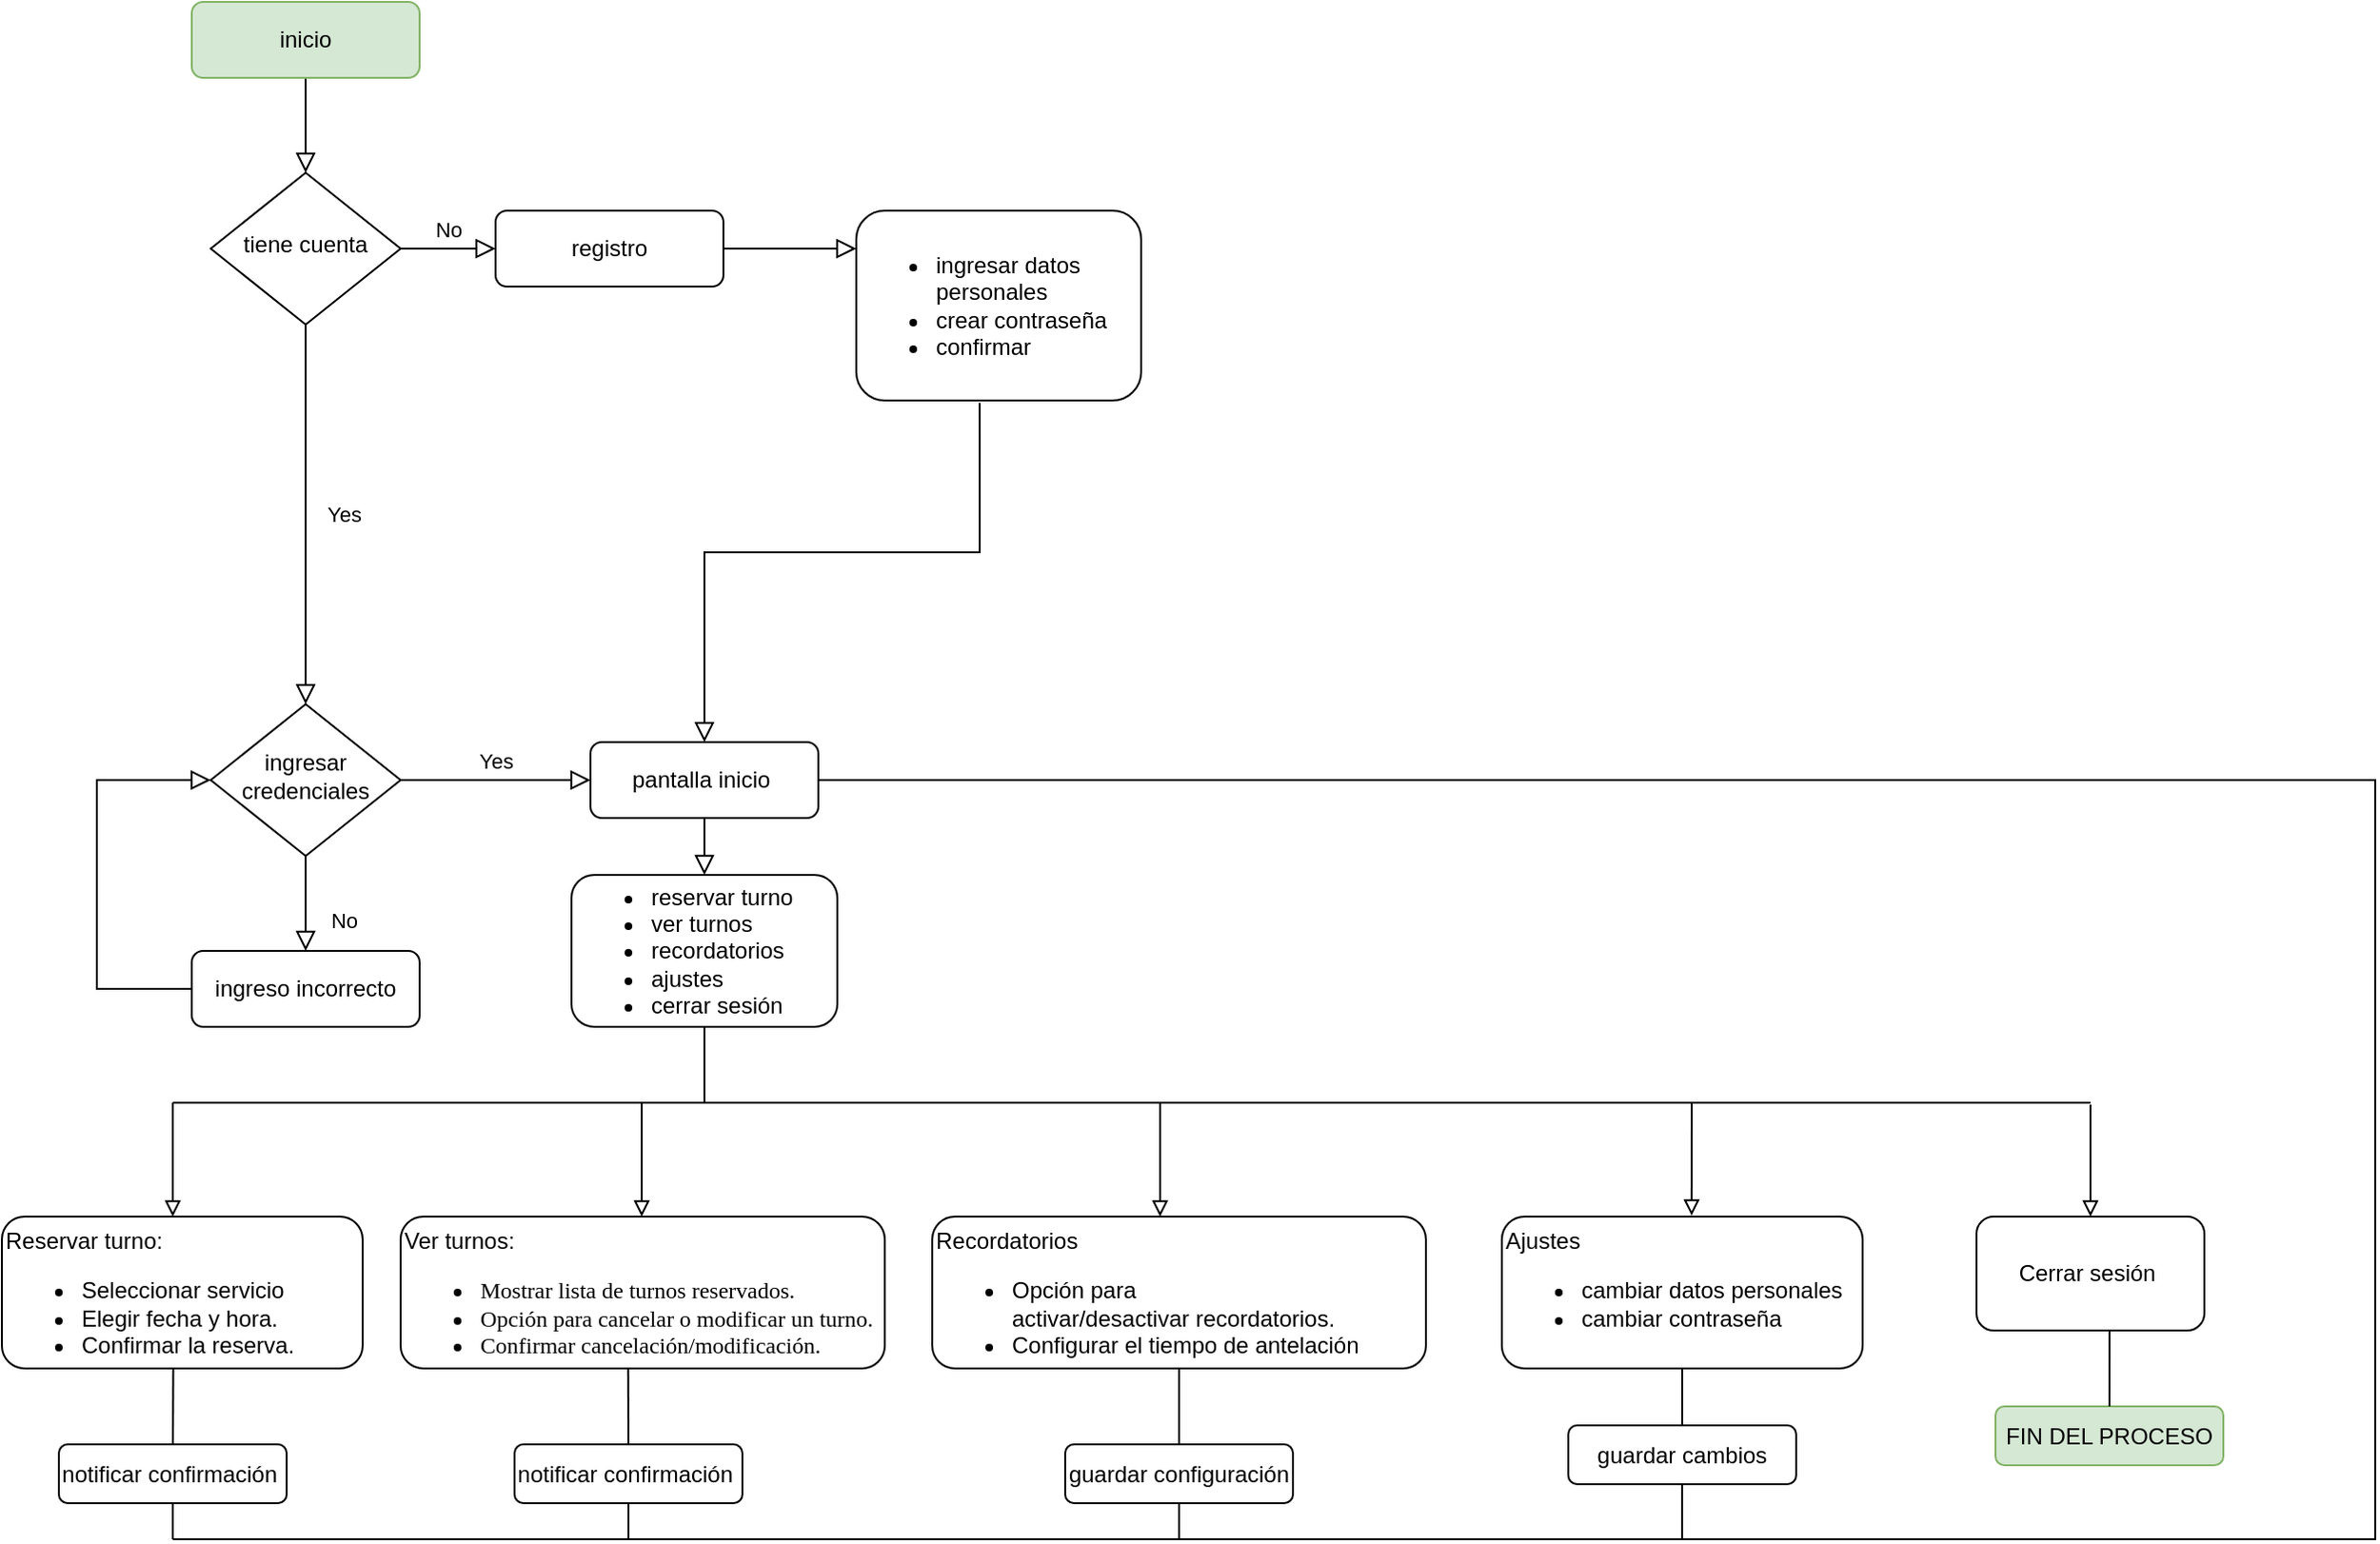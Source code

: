 <mxfile version="24.8.2">
  <diagram id="C5RBs43oDa-KdzZeNtuy" name="Page-1">
    <mxGraphModel grid="1" page="1" gridSize="10" guides="1" tooltips="1" connect="1" arrows="1" fold="1" pageScale="1" pageWidth="827" pageHeight="1169" math="0" shadow="0">
      <root>
        <mxCell id="WIyWlLk6GJQsqaUBKTNV-0" />
        <mxCell id="WIyWlLk6GJQsqaUBKTNV-1" parent="WIyWlLk6GJQsqaUBKTNV-0" />
        <mxCell id="WIyWlLk6GJQsqaUBKTNV-2" value="" style="rounded=0;html=1;jettySize=auto;orthogonalLoop=1;fontSize=11;endArrow=block;endFill=0;endSize=8;strokeWidth=1;shadow=0;labelBackgroundColor=none;edgeStyle=orthogonalEdgeStyle;" edge="1" parent="WIyWlLk6GJQsqaUBKTNV-1" source="WIyWlLk6GJQsqaUBKTNV-3" target="WIyWlLk6GJQsqaUBKTNV-6">
          <mxGeometry relative="1" as="geometry" />
        </mxCell>
        <mxCell id="WIyWlLk6GJQsqaUBKTNV-3" value="inicio" style="rounded=1;whiteSpace=wrap;html=1;fontSize=12;glass=0;strokeWidth=1;shadow=0;fillColor=#d5e8d4;strokeColor=#82b366;" vertex="1" parent="WIyWlLk6GJQsqaUBKTNV-1">
          <mxGeometry x="110" y="20" width="120" height="40" as="geometry" />
        </mxCell>
        <mxCell id="WIyWlLk6GJQsqaUBKTNV-4" value="Yes" style="rounded=0;html=1;jettySize=auto;orthogonalLoop=1;fontSize=11;endArrow=block;endFill=0;endSize=8;strokeWidth=1;shadow=0;labelBackgroundColor=none;edgeStyle=orthogonalEdgeStyle;" edge="1" parent="WIyWlLk6GJQsqaUBKTNV-1" source="WIyWlLk6GJQsqaUBKTNV-6" target="WIyWlLk6GJQsqaUBKTNV-10">
          <mxGeometry y="20" relative="1" as="geometry">
            <mxPoint as="offset" />
          </mxGeometry>
        </mxCell>
        <mxCell id="WIyWlLk6GJQsqaUBKTNV-5" value="No" style="edgeStyle=orthogonalEdgeStyle;rounded=0;html=1;jettySize=auto;orthogonalLoop=1;fontSize=11;endArrow=block;endFill=0;endSize=8;strokeWidth=1;shadow=0;labelBackgroundColor=none;" edge="1" parent="WIyWlLk6GJQsqaUBKTNV-1" source="WIyWlLk6GJQsqaUBKTNV-6" target="WIyWlLk6GJQsqaUBKTNV-7">
          <mxGeometry y="10" relative="1" as="geometry">
            <mxPoint as="offset" />
          </mxGeometry>
        </mxCell>
        <mxCell id="WIyWlLk6GJQsqaUBKTNV-6" value="tiene cuenta" style="rhombus;whiteSpace=wrap;html=1;shadow=0;fontFamily=Helvetica;fontSize=12;align=center;strokeWidth=1;spacing=6;spacingTop=-4;" vertex="1" parent="WIyWlLk6GJQsqaUBKTNV-1">
          <mxGeometry x="120" y="110" width="100" height="80" as="geometry" />
        </mxCell>
        <mxCell id="JE8dHIYWlBJsrxBckfJM-1" value="" style="edgeStyle=none;curved=1;rounded=0;orthogonalLoop=1;jettySize=auto;html=1;fontSize=12;startSize=8;endSize=8;endArrow=block;endFill=0;" edge="1" parent="WIyWlLk6GJQsqaUBKTNV-1" source="WIyWlLk6GJQsqaUBKTNV-7">
          <mxGeometry relative="1" as="geometry">
            <mxPoint x="460" y="150" as="targetPoint" />
          </mxGeometry>
        </mxCell>
        <mxCell id="WIyWlLk6GJQsqaUBKTNV-7" value="registro" style="rounded=1;whiteSpace=wrap;html=1;fontSize=12;glass=0;strokeWidth=1;shadow=0;" vertex="1" parent="WIyWlLk6GJQsqaUBKTNV-1">
          <mxGeometry x="270" y="130" width="120" height="40" as="geometry" />
        </mxCell>
        <mxCell id="WIyWlLk6GJQsqaUBKTNV-8" value="No" style="rounded=0;html=1;jettySize=auto;orthogonalLoop=1;fontSize=11;endArrow=block;endFill=0;endSize=8;strokeWidth=1;shadow=0;labelBackgroundColor=none;edgeStyle=orthogonalEdgeStyle;" edge="1" parent="WIyWlLk6GJQsqaUBKTNV-1" source="WIyWlLk6GJQsqaUBKTNV-10" target="WIyWlLk6GJQsqaUBKTNV-11">
          <mxGeometry x="0.333" y="20" relative="1" as="geometry">
            <mxPoint as="offset" />
          </mxGeometry>
        </mxCell>
        <mxCell id="WIyWlLk6GJQsqaUBKTNV-9" value="Yes" style="edgeStyle=orthogonalEdgeStyle;rounded=0;html=1;jettySize=auto;orthogonalLoop=1;fontSize=11;endArrow=block;endFill=0;endSize=8;strokeWidth=1;shadow=0;labelBackgroundColor=none;" edge="1" parent="WIyWlLk6GJQsqaUBKTNV-1" source="WIyWlLk6GJQsqaUBKTNV-10" target="WIyWlLk6GJQsqaUBKTNV-12">
          <mxGeometry y="10" relative="1" as="geometry">
            <mxPoint as="offset" />
          </mxGeometry>
        </mxCell>
        <mxCell id="JE8dHIYWlBJsrxBckfJM-9" value="" style="edgeStyle=orthogonalEdgeStyle;rounded=0;orthogonalLoop=1;jettySize=auto;html=1;fontSize=12;startSize=8;endSize=8;exitX=0;exitY=0.5;exitDx=0;exitDy=0;entryX=0;entryY=0.5;entryDx=0;entryDy=0;endArrow=block;endFill=0;" edge="1" parent="WIyWlLk6GJQsqaUBKTNV-1" source="WIyWlLk6GJQsqaUBKTNV-11" target="WIyWlLk6GJQsqaUBKTNV-10">
          <mxGeometry relative="1" as="geometry">
            <mxPoint x="60" y="380" as="targetPoint" />
            <Array as="points">
              <mxPoint x="60" y="540" />
              <mxPoint x="60" y="430" />
            </Array>
          </mxGeometry>
        </mxCell>
        <mxCell id="WIyWlLk6GJQsqaUBKTNV-10" value="ingresar credenciales" style="rhombus;whiteSpace=wrap;html=1;shadow=0;fontFamily=Helvetica;fontSize=12;align=center;strokeWidth=1;spacing=6;spacingTop=-4;" vertex="1" parent="WIyWlLk6GJQsqaUBKTNV-1">
          <mxGeometry x="120" y="390" width="100" height="80" as="geometry" />
        </mxCell>
        <mxCell id="WIyWlLk6GJQsqaUBKTNV-11" value="ingreso incorrecto" style="rounded=1;whiteSpace=wrap;html=1;fontSize=12;glass=0;strokeWidth=1;shadow=0;" vertex="1" parent="WIyWlLk6GJQsqaUBKTNV-1">
          <mxGeometry x="110" y="520" width="120" height="40" as="geometry" />
        </mxCell>
        <mxCell id="JE8dHIYWlBJsrxBckfJM-11" value="" style="edgeStyle=none;curved=1;rounded=0;orthogonalLoop=1;jettySize=auto;html=1;fontSize=12;startSize=8;endSize=8;endArrow=block;endFill=0;" edge="1" parent="WIyWlLk6GJQsqaUBKTNV-1" source="WIyWlLk6GJQsqaUBKTNV-12" target="JE8dHIYWlBJsrxBckfJM-10">
          <mxGeometry relative="1" as="geometry" />
        </mxCell>
        <mxCell id="WIyWlLk6GJQsqaUBKTNV-12" value="pantalla inicio&amp;nbsp;" style="rounded=1;whiteSpace=wrap;html=1;fontSize=12;glass=0;strokeWidth=1;shadow=0;" vertex="1" parent="WIyWlLk6GJQsqaUBKTNV-1">
          <mxGeometry x="320" y="410" width="120" height="40" as="geometry" />
        </mxCell>
        <mxCell id="JE8dHIYWlBJsrxBckfJM-2" value="&lt;ul&gt;&lt;li&gt;ingresar datos personales&lt;/li&gt;&lt;li&gt;crear contraseña&lt;/li&gt;&lt;li&gt;confirmar&lt;/li&gt;&lt;/ul&gt;" style="rounded=1;whiteSpace=wrap;html=1;fontSize=12;glass=0;strokeWidth=1;shadow=0;align=left;" vertex="1" parent="WIyWlLk6GJQsqaUBKTNV-1">
          <mxGeometry x="460" y="130" width="150" height="100" as="geometry" />
        </mxCell>
        <mxCell id="JE8dHIYWlBJsrxBckfJM-7" style="edgeStyle=orthogonalEdgeStyle;rounded=0;orthogonalLoop=1;jettySize=auto;html=1;fontSize=12;startSize=8;endSize=8;entryX=0.5;entryY=0;entryDx=0;entryDy=0;exitX=0.433;exitY=1.012;exitDx=0;exitDy=0;exitPerimeter=0;endArrow=block;endFill=0;" edge="1" parent="WIyWlLk6GJQsqaUBKTNV-1" source="JE8dHIYWlBJsrxBckfJM-2" target="WIyWlLk6GJQsqaUBKTNV-12">
          <mxGeometry relative="1" as="geometry">
            <mxPoint x="170" y="310" as="targetPoint" />
            <mxPoint x="520" y="340" as="sourcePoint" />
            <Array as="points">
              <mxPoint x="525" y="310" />
              <mxPoint x="380" y="310" />
            </Array>
          </mxGeometry>
        </mxCell>
        <mxCell id="ypu2Vg9RFGPd9_Xvg0_a-11" value="" style="edgeStyle=none;curved=0;rounded=0;orthogonalLoop=1;jettySize=auto;html=1;fontSize=12;strokeWidth=1;endArrow=block;endFill=0;" edge="1" parent="WIyWlLk6GJQsqaUBKTNV-1">
          <mxGeometry relative="1" as="geometry">
            <mxPoint x="100" y="600" as="sourcePoint" />
            <mxPoint x="100" y="660" as="targetPoint" />
          </mxGeometry>
        </mxCell>
        <mxCell id="ypu2Vg9RFGPd9_Xvg0_a-15" value="" style="edgeStyle=none;curved=1;rounded=0;orthogonalLoop=1;jettySize=auto;html=1;fontSize=12;startSize=8;endSize=8;endArrow=none;endFill=0;" edge="1" parent="WIyWlLk6GJQsqaUBKTNV-1" source="JE8dHIYWlBJsrxBckfJM-10">
          <mxGeometry relative="1" as="geometry">
            <mxPoint x="380" y="600" as="targetPoint" />
          </mxGeometry>
        </mxCell>
        <mxCell id="JE8dHIYWlBJsrxBckfJM-10" value="&lt;ul&gt;&lt;li&gt;reservar turno&lt;/li&gt;&lt;li&gt;ver turnos&lt;/li&gt;&lt;li&gt;recordatorios&lt;/li&gt;&lt;li&gt;ajustes&lt;/li&gt;&lt;li&gt;cerrar sesión&lt;/li&gt;&lt;/ul&gt;" style="whiteSpace=wrap;html=1;rounded=1;glass=0;strokeWidth=1;shadow=0;align=left;" vertex="1" parent="WIyWlLk6GJQsqaUBKTNV-1">
          <mxGeometry x="310" y="480" width="140" height="80" as="geometry" />
        </mxCell>
        <mxCell id="JE8dHIYWlBJsrxBckfJM-12" value="&lt;p style=&quot;&quot;&gt;&lt;font style=&quot;font-size: 12px;&quot;&gt;Reservar turno:&lt;/font&gt;&lt;/p&gt;&lt;p style=&quot;&quot;&gt;&lt;/p&gt;&lt;ul&gt;&lt;li&gt;&lt;span style=&quot;background-color: initial;&quot;&gt;Seleccionar servicio&lt;/span&gt;&lt;/li&gt;&lt;li&gt;&lt;span style=&quot;background-color: initial;&quot;&gt;Elegir fecha y hora.&lt;/span&gt;&lt;/li&gt;&lt;li&gt;&lt;span style=&quot;background-color: initial;&quot;&gt;Confirmar la reserva.&lt;/span&gt;&lt;/li&gt;&lt;/ul&gt;&lt;p&gt;&lt;/p&gt;&lt;p&gt;&lt;/p&gt;" style="whiteSpace=wrap;html=1;rounded=1;glass=0;strokeWidth=1;shadow=0;align=left;" vertex="1" parent="WIyWlLk6GJQsqaUBKTNV-1">
          <mxGeometry x="10" y="660" width="190" height="80" as="geometry" />
        </mxCell>
        <mxCell id="ypu2Vg9RFGPd9_Xvg0_a-2" value="&lt;p style=&quot;&quot;&gt;&lt;font face=&quot;Helvetica&quot; style=&quot;font-size: 12px;&quot;&gt;Ver turnos:&lt;/font&gt;&lt;/p&gt;&lt;p style=&quot;&quot;&gt;&lt;/p&gt;&lt;ul&gt;&lt;li&gt;&lt;span style=&quot;background-color: initial;&quot;&gt;&lt;font face=&quot;uUCGIl41hQaoVvfJ0PYn&quot;&gt;Mostrar lista de turnos&amp;nbsp;&lt;/font&gt;&lt;/span&gt;&lt;span style=&quot;background-color: initial; font-family: uUCGIl41hQaoVvfJ0PYn;&quot;&gt;reservados.&lt;/span&gt;&lt;/li&gt;&lt;li&gt;&lt;span style=&quot;background-color: initial;&quot;&gt;&lt;font face=&quot;uUCGIl41hQaoVvfJ0PYn&quot;&gt;Opción para cancelar o modificar&amp;nbsp;&lt;/font&gt;&lt;/span&gt;&lt;span style=&quot;background-color: initial; font-family: uUCGIl41hQaoVvfJ0PYn;&quot;&gt;un turno.&lt;/span&gt;&lt;/li&gt;&lt;li&gt;&lt;font style=&quot;font-family: uUCGIl41hQaoVvfJ0PYn; background-color: initial;&quot;&gt;Confirmar cancelación/modificación&lt;/font&gt;&lt;span style=&quot;font-family: uUCGIl41hQaoVvfJ0PYn; background-color: initial;&quot;&gt;.&lt;/span&gt;&lt;/li&gt;&lt;/ul&gt;&lt;p&gt;&lt;/p&gt;&lt;p&gt;&lt;/p&gt;&lt;p&gt;&lt;/p&gt;" style="whiteSpace=wrap;html=1;rounded=1;glass=0;strokeWidth=1;shadow=0;align=left;" vertex="1" parent="WIyWlLk6GJQsqaUBKTNV-1">
          <mxGeometry x="220" y="660" width="255" height="80" as="geometry" />
        </mxCell>
        <mxCell id="ypu2Vg9RFGPd9_Xvg0_a-5" value="&lt;p style=&quot;&quot;&gt;&lt;font style=&quot;font-size: 12px;&quot; face=&quot;Helvetica&quot;&gt;&lt;span style=&quot;background-color: initial;&quot;&gt;&lt;span style=&quot;&quot;&gt;Recordatorios&lt;br&gt;&lt;/span&gt;&lt;/span&gt;&lt;/font&gt;&lt;/p&gt;&lt;ul&gt;&lt;li&gt;&lt;font style=&quot;font-size: 12px;&quot; face=&quot;Helvetica&quot;&gt;&lt;font style=&quot;font-size: 12px;&quot; face=&quot;Helvetica&quot;&gt;&lt;span style=&quot;background-color: initial;&quot;&gt;Opción para&lt;br/&gt;      activar/desactivar recordatorios.&lt;/span&gt;&lt;/font&gt;&lt;/font&gt;&lt;/li&gt;&lt;li&gt;&lt;font style=&quot;font-size: 12px;&quot; face=&quot;Helvetica&quot;&gt;&lt;font style=&quot;font-size: 12px;&quot; face=&quot;Helvetica&quot;&gt;&lt;span style=&quot;line-height: 107%;&quot;&gt;Configurar el tiempo de antelación&amp;nbsp;&lt;/span&gt;&lt;/font&gt;&lt;/font&gt;&lt;/li&gt;&lt;/ul&gt;&lt;p&gt;&lt;/p&gt;" style="whiteSpace=wrap;html=1;align=left;rounded=1;glass=0;strokeWidth=1;shadow=0;" vertex="1" parent="WIyWlLk6GJQsqaUBKTNV-1">
          <mxGeometry x="500" y="660" width="260" height="80" as="geometry" />
        </mxCell>
        <mxCell id="ypu2Vg9RFGPd9_Xvg0_a-7" value="&lt;p&gt;&lt;span style=&quot;background-color: initial;&quot;&gt;Ajustes&lt;/span&gt;&lt;br&gt;&lt;/p&gt;&lt;ul&gt;&lt;li&gt;&lt;span style=&quot;background-color: initial;&quot;&gt;cambiar datos personales&lt;/span&gt;&lt;/li&gt;&lt;li&gt;&lt;span style=&quot;background-color: initial;&quot;&gt;cambiar contraseña&lt;/span&gt;&lt;/li&gt;&lt;/ul&gt;&lt;p&gt;&lt;/p&gt;&lt;p&gt;&lt;/p&gt;&lt;div&gt;&lt;br&gt;&lt;/div&gt;" style="whiteSpace=wrap;html=1;align=left;rounded=1;glass=0;strokeWidth=1;shadow=0;" vertex="1" parent="WIyWlLk6GJQsqaUBKTNV-1">
          <mxGeometry x="800" y="660" width="190" height="80" as="geometry" />
        </mxCell>
        <mxCell id="ypu2Vg9RFGPd9_Xvg0_a-12" value="" style="edgeStyle=none;curved=0;rounded=0;orthogonalLoop=1;jettySize=auto;html=1;fontSize=12;strokeWidth=1;endArrow=block;endFill=0;" edge="1" parent="WIyWlLk6GJQsqaUBKTNV-1">
          <mxGeometry relative="1" as="geometry">
            <mxPoint x="347" y="600" as="sourcePoint" />
            <mxPoint x="347" y="660" as="targetPoint" />
          </mxGeometry>
        </mxCell>
        <mxCell id="ypu2Vg9RFGPd9_Xvg0_a-13" value="" style="edgeStyle=none;curved=0;rounded=0;orthogonalLoop=1;jettySize=auto;html=1;fontSize=12;strokeWidth=1;endArrow=block;endFill=0;" edge="1" parent="WIyWlLk6GJQsqaUBKTNV-1">
          <mxGeometry relative="1" as="geometry">
            <mxPoint x="620" y="600" as="sourcePoint" />
            <mxPoint x="620" y="660" as="targetPoint" />
          </mxGeometry>
        </mxCell>
        <mxCell id="ypu2Vg9RFGPd9_Xvg0_a-14" value="" style="edgeStyle=none;curved=0;rounded=0;orthogonalLoop=1;jettySize=auto;html=1;fontSize=12;strokeWidth=1;endArrow=block;endFill=0;entryX=0.526;entryY=-0.007;entryDx=0;entryDy=0;entryPerimeter=0;" edge="1" parent="WIyWlLk6GJQsqaUBKTNV-1" target="ypu2Vg9RFGPd9_Xvg0_a-7">
          <mxGeometry relative="1" as="geometry">
            <mxPoint x="900" y="600" as="sourcePoint" />
            <mxPoint x="891.5" y="670" as="targetPoint" />
          </mxGeometry>
        </mxCell>
        <mxCell id="ypu2Vg9RFGPd9_Xvg0_a-16" value="" style="edgeStyle=none;curved=1;rounded=0;orthogonalLoop=1;jettySize=auto;html=1;fontSize=12;startSize=8;endSize=8;endArrow=none;endFill=0;" edge="1" parent="WIyWlLk6GJQsqaUBKTNV-1">
          <mxGeometry relative="1" as="geometry">
            <mxPoint x="100" y="600" as="sourcePoint" />
            <mxPoint x="1110" y="600" as="targetPoint" />
          </mxGeometry>
        </mxCell>
        <mxCell id="ypu2Vg9RFGPd9_Xvg0_a-18" value="" style="endArrow=none;html=1;rounded=0;fontSize=12;startSize=8;endSize=8;exitX=1;exitY=0.5;exitDx=0;exitDy=0;edgeStyle=orthogonalEdgeStyle;" edge="1" parent="WIyWlLk6GJQsqaUBKTNV-1" source="WIyWlLk6GJQsqaUBKTNV-12">
          <mxGeometry width="50" height="50" relative="1" as="geometry">
            <mxPoint x="1060" y="830" as="sourcePoint" />
            <mxPoint x="100" y="830" as="targetPoint" />
            <Array as="points">
              <mxPoint x="1260" y="430" />
              <mxPoint x="1260" y="830" />
            </Array>
          </mxGeometry>
        </mxCell>
        <mxCell id="ypu2Vg9RFGPd9_Xvg0_a-19" value="" style="endArrow=none;html=1;rounded=0;fontSize=12;startSize=8;endSize=8;curved=1;entryX=0.475;entryY=0.998;entryDx=0;entryDy=0;entryPerimeter=0;" edge="1" parent="WIyWlLk6GJQsqaUBKTNV-1" source="ypu2Vg9RFGPd9_Xvg0_a-22" target="JE8dHIYWlBJsrxBckfJM-12">
          <mxGeometry width="50" height="50" relative="1" as="geometry">
            <mxPoint x="100" y="810" as="sourcePoint" />
            <mxPoint x="260" y="720" as="targetPoint" />
          </mxGeometry>
        </mxCell>
        <mxCell id="ypu2Vg9RFGPd9_Xvg0_a-20" value="" style="endArrow=none;html=1;rounded=0;fontSize=12;startSize=8;endSize=8;curved=1;entryX=0.47;entryY=1.001;entryDx=0;entryDy=0;entryPerimeter=0;" edge="1" parent="WIyWlLk6GJQsqaUBKTNV-1" source="ypu2Vg9RFGPd9_Xvg0_a-26" target="ypu2Vg9RFGPd9_Xvg0_a-2">
          <mxGeometry width="50" height="50" relative="1" as="geometry">
            <mxPoint x="340" y="810" as="sourcePoint" />
            <mxPoint x="340" y="750" as="targetPoint" />
          </mxGeometry>
        </mxCell>
        <mxCell id="ypu2Vg9RFGPd9_Xvg0_a-21" value="" style="endArrow=none;html=1;rounded=0;fontSize=12;startSize=8;endSize=8;curved=1;entryX=0.5;entryY=1;entryDx=0;entryDy=0;" edge="1" parent="WIyWlLk6GJQsqaUBKTNV-1" source="ypu2Vg9RFGPd9_Xvg0_a-28" target="ypu2Vg9RFGPd9_Xvg0_a-5">
          <mxGeometry width="50" height="50" relative="1" as="geometry">
            <mxPoint x="629.86" y="810" as="sourcePoint" />
            <mxPoint x="630" y="760" as="targetPoint" />
          </mxGeometry>
        </mxCell>
        <mxCell id="ypu2Vg9RFGPd9_Xvg0_a-23" value="" style="endArrow=none;html=1;rounded=0;fontSize=12;startSize=8;endSize=8;curved=1;entryX=0.5;entryY=1;entryDx=0;entryDy=0;" edge="1" parent="WIyWlLk6GJQsqaUBKTNV-1" target="ypu2Vg9RFGPd9_Xvg0_a-22">
          <mxGeometry width="50" height="50" relative="1" as="geometry">
            <mxPoint x="100" y="830" as="sourcePoint" />
            <mxPoint x="100" y="740" as="targetPoint" />
          </mxGeometry>
        </mxCell>
        <mxCell id="ypu2Vg9RFGPd9_Xvg0_a-22" value="notificar confirmación&amp;nbsp;" style="rounded=1;whiteSpace=wrap;html=1;" vertex="1" parent="WIyWlLk6GJQsqaUBKTNV-1">
          <mxGeometry x="40" y="780" width="120" height="31" as="geometry" />
        </mxCell>
        <mxCell id="ypu2Vg9RFGPd9_Xvg0_a-27" value="" style="endArrow=none;html=1;rounded=0;fontSize=12;startSize=8;endSize=8;curved=1;" edge="1" parent="WIyWlLk6GJQsqaUBKTNV-1" target="ypu2Vg9RFGPd9_Xvg0_a-26">
          <mxGeometry width="50" height="50" relative="1" as="geometry">
            <mxPoint x="340" y="830" as="sourcePoint" />
            <mxPoint x="340" y="750" as="targetPoint" />
          </mxGeometry>
        </mxCell>
        <mxCell id="ypu2Vg9RFGPd9_Xvg0_a-26" value="notificar confirmación&amp;nbsp;" style="rounded=1;whiteSpace=wrap;html=1;" vertex="1" parent="WIyWlLk6GJQsqaUBKTNV-1">
          <mxGeometry x="280" y="780" width="120" height="31" as="geometry" />
        </mxCell>
        <mxCell id="ypu2Vg9RFGPd9_Xvg0_a-29" value="" style="endArrow=none;html=1;rounded=0;fontSize=12;startSize=8;endSize=8;curved=1;" edge="1" parent="WIyWlLk6GJQsqaUBKTNV-1" target="ypu2Vg9RFGPd9_Xvg0_a-28">
          <mxGeometry width="50" height="50" relative="1" as="geometry">
            <mxPoint x="630" y="830" as="sourcePoint" />
            <mxPoint x="630" y="760" as="targetPoint" />
          </mxGeometry>
        </mxCell>
        <mxCell id="ypu2Vg9RFGPd9_Xvg0_a-28" value="guardar configuración" style="rounded=1;whiteSpace=wrap;html=1;" vertex="1" parent="WIyWlLk6GJQsqaUBKTNV-1">
          <mxGeometry x="570" y="780" width="120" height="31" as="geometry" />
        </mxCell>
        <mxCell id="ypu2Vg9RFGPd9_Xvg0_a-30" value="guardar cambios" style="rounded=1;whiteSpace=wrap;html=1;" vertex="1" parent="WIyWlLk6GJQsqaUBKTNV-1">
          <mxGeometry x="835" y="770" width="120" height="31" as="geometry" />
        </mxCell>
        <mxCell id="ypu2Vg9RFGPd9_Xvg0_a-32" value="" style="endArrow=none;html=1;rounded=0;fontSize=12;startSize=8;endSize=8;curved=1;" edge="1" parent="WIyWlLk6GJQsqaUBKTNV-1">
          <mxGeometry width="50" height="50" relative="1" as="geometry">
            <mxPoint x="894.93" y="830" as="sourcePoint" />
            <mxPoint x="894.93" y="801" as="targetPoint" />
          </mxGeometry>
        </mxCell>
        <mxCell id="ypu2Vg9RFGPd9_Xvg0_a-33" value="" style="endArrow=none;html=1;rounded=0;fontSize=12;startSize=8;endSize=8;curved=1;exitX=0.5;exitY=0;exitDx=0;exitDy=0;entryX=0.5;entryY=1;entryDx=0;entryDy=0;" edge="1" parent="WIyWlLk6GJQsqaUBKTNV-1" source="ypu2Vg9RFGPd9_Xvg0_a-30" target="ypu2Vg9RFGPd9_Xvg0_a-7">
          <mxGeometry width="50" height="50" relative="1" as="geometry">
            <mxPoint x="895" y="770" as="sourcePoint" />
            <mxPoint x="894.93" y="749" as="targetPoint" />
          </mxGeometry>
        </mxCell>
        <mxCell id="ypu2Vg9RFGPd9_Xvg0_a-34" style="edgeStyle=none;curved=1;rounded=0;orthogonalLoop=1;jettySize=auto;html=1;entryX=0.498;entryY=-0.024;entryDx=0;entryDy=0;entryPerimeter=0;fontSize=12;startSize=8;endSize=8;" edge="1" parent="WIyWlLk6GJQsqaUBKTNV-1" source="ypu2Vg9RFGPd9_Xvg0_a-30" target="ypu2Vg9RFGPd9_Xvg0_a-30">
          <mxGeometry relative="1" as="geometry" />
        </mxCell>
        <mxCell id="ypu2Vg9RFGPd9_Xvg0_a-36" value="Cerrar sesión&amp;nbsp;" style="rounded=1;whiteSpace=wrap;html=1;" vertex="1" parent="WIyWlLk6GJQsqaUBKTNV-1">
          <mxGeometry x="1050" y="660" width="120" height="60" as="geometry" />
        </mxCell>
        <mxCell id="ypu2Vg9RFGPd9_Xvg0_a-37" value="FIN DEL PROCESO" style="rounded=1;whiteSpace=wrap;html=1;fillColor=#d5e8d4;strokeColor=#82b366;" vertex="1" parent="WIyWlLk6GJQsqaUBKTNV-1">
          <mxGeometry x="1060" y="760" width="120" height="31" as="geometry" />
        </mxCell>
        <mxCell id="ypu2Vg9RFGPd9_Xvg0_a-38" value="" style="endArrow=none;html=1;rounded=0;fontSize=12;startSize=8;endSize=8;curved=1;exitX=0.5;exitY=0;exitDx=0;exitDy=0;entryX=0.584;entryY=1.002;entryDx=0;entryDy=0;entryPerimeter=0;" edge="1" parent="WIyWlLk6GJQsqaUBKTNV-1" source="ypu2Vg9RFGPd9_Xvg0_a-37" target="ypu2Vg9RFGPd9_Xvg0_a-36">
          <mxGeometry width="50" height="50" relative="1" as="geometry">
            <mxPoint x="1119.66" y="750" as="sourcePoint" />
            <mxPoint x="1119.66" y="721" as="targetPoint" />
          </mxGeometry>
        </mxCell>
        <mxCell id="ypu2Vg9RFGPd9_Xvg0_a-40" value="" style="edgeStyle=none;curved=0;rounded=0;orthogonalLoop=1;jettySize=auto;html=1;fontSize=12;strokeWidth=1;endArrow=block;endFill=0;entryX=0.526;entryY=-0.007;entryDx=0;entryDy=0;entryPerimeter=0;" edge="1" parent="WIyWlLk6GJQsqaUBKTNV-1">
          <mxGeometry relative="1" as="geometry">
            <mxPoint x="1110" y="601" as="sourcePoint" />
            <mxPoint x="1110" y="660" as="targetPoint" />
          </mxGeometry>
        </mxCell>
      </root>
    </mxGraphModel>
  </diagram>
</mxfile>

